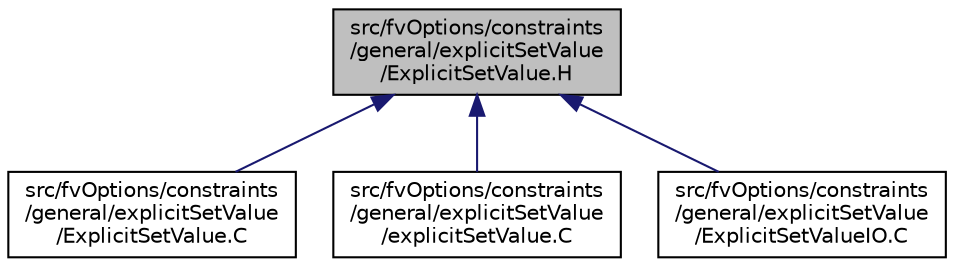 digraph "src/fvOptions/constraints/general/explicitSetValue/ExplicitSetValue.H"
{
  bgcolor="transparent";
  edge [fontname="Helvetica",fontsize="10",labelfontname="Helvetica",labelfontsize="10"];
  node [fontname="Helvetica",fontsize="10",shape=record];
  Node1 [label="src/fvOptions/constraints\l/general/explicitSetValue\l/ExplicitSetValue.H",height=0.2,width=0.4,color="black", fillcolor="grey75", style="filled", fontcolor="black"];
  Node1 -> Node2 [dir="back",color="midnightblue",fontsize="10",style="solid",fontname="Helvetica"];
  Node2 [label="src/fvOptions/constraints\l/general/explicitSetValue\l/ExplicitSetValue.C",height=0.2,width=0.4,color="black",URL="$a06187.html"];
  Node1 -> Node3 [dir="back",color="midnightblue",fontsize="10",style="solid",fontname="Helvetica"];
  Node3 [label="src/fvOptions/constraints\l/general/explicitSetValue\l/explicitSetValue.C",height=0.2,width=0.4,color="black",URL="$a06186.html"];
  Node1 -> Node4 [dir="back",color="midnightblue",fontsize="10",style="solid",fontname="Helvetica"];
  Node4 [label="src/fvOptions/constraints\l/general/explicitSetValue\l/ExplicitSetValueIO.C",height=0.2,width=0.4,color="black",URL="$a06189.html"];
}
